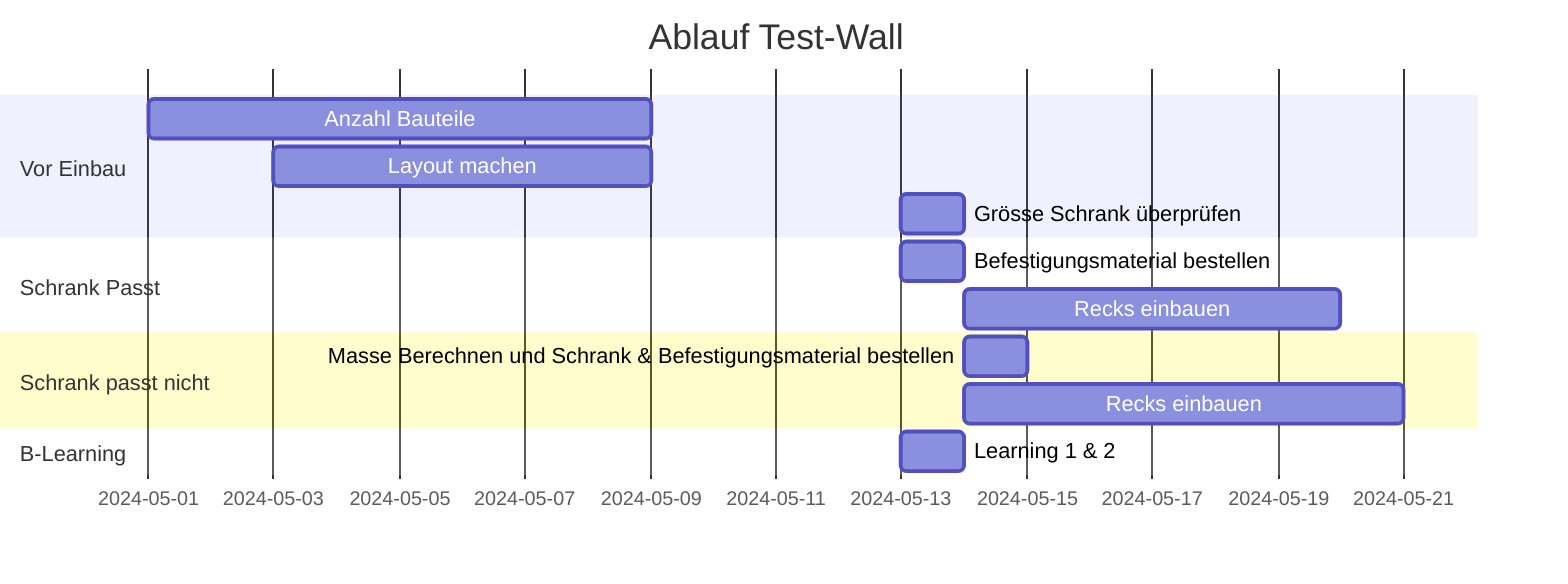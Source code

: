 gantt
    title Ablauf Test-Wall
    dateFormat  YYYY-MM-DD
    section Vor Einbau
    Anzahl Bauteile           :a1, 2024-05-01, 8d
    Layout machen     :a2, 2024-05-03  , 6d
    Grösse Schrank überprüfen :a3, 2024-05-13, 1d
    section Schrank Passt
    Befestigungsmaterial bestellen      :b1, 2024-05-13 , 1d
    Recks einbauen      :after b1, 6d
    section Schrank passt nicht
    Masse Berechnen und Schrank & Befestigungsmaterial bestellen :after a3, 1d
    Recks einbauen :c1, after b1, 7d
    section B-Learning
    Learning 1 & 2 :d1, 2024-05-13, 1d